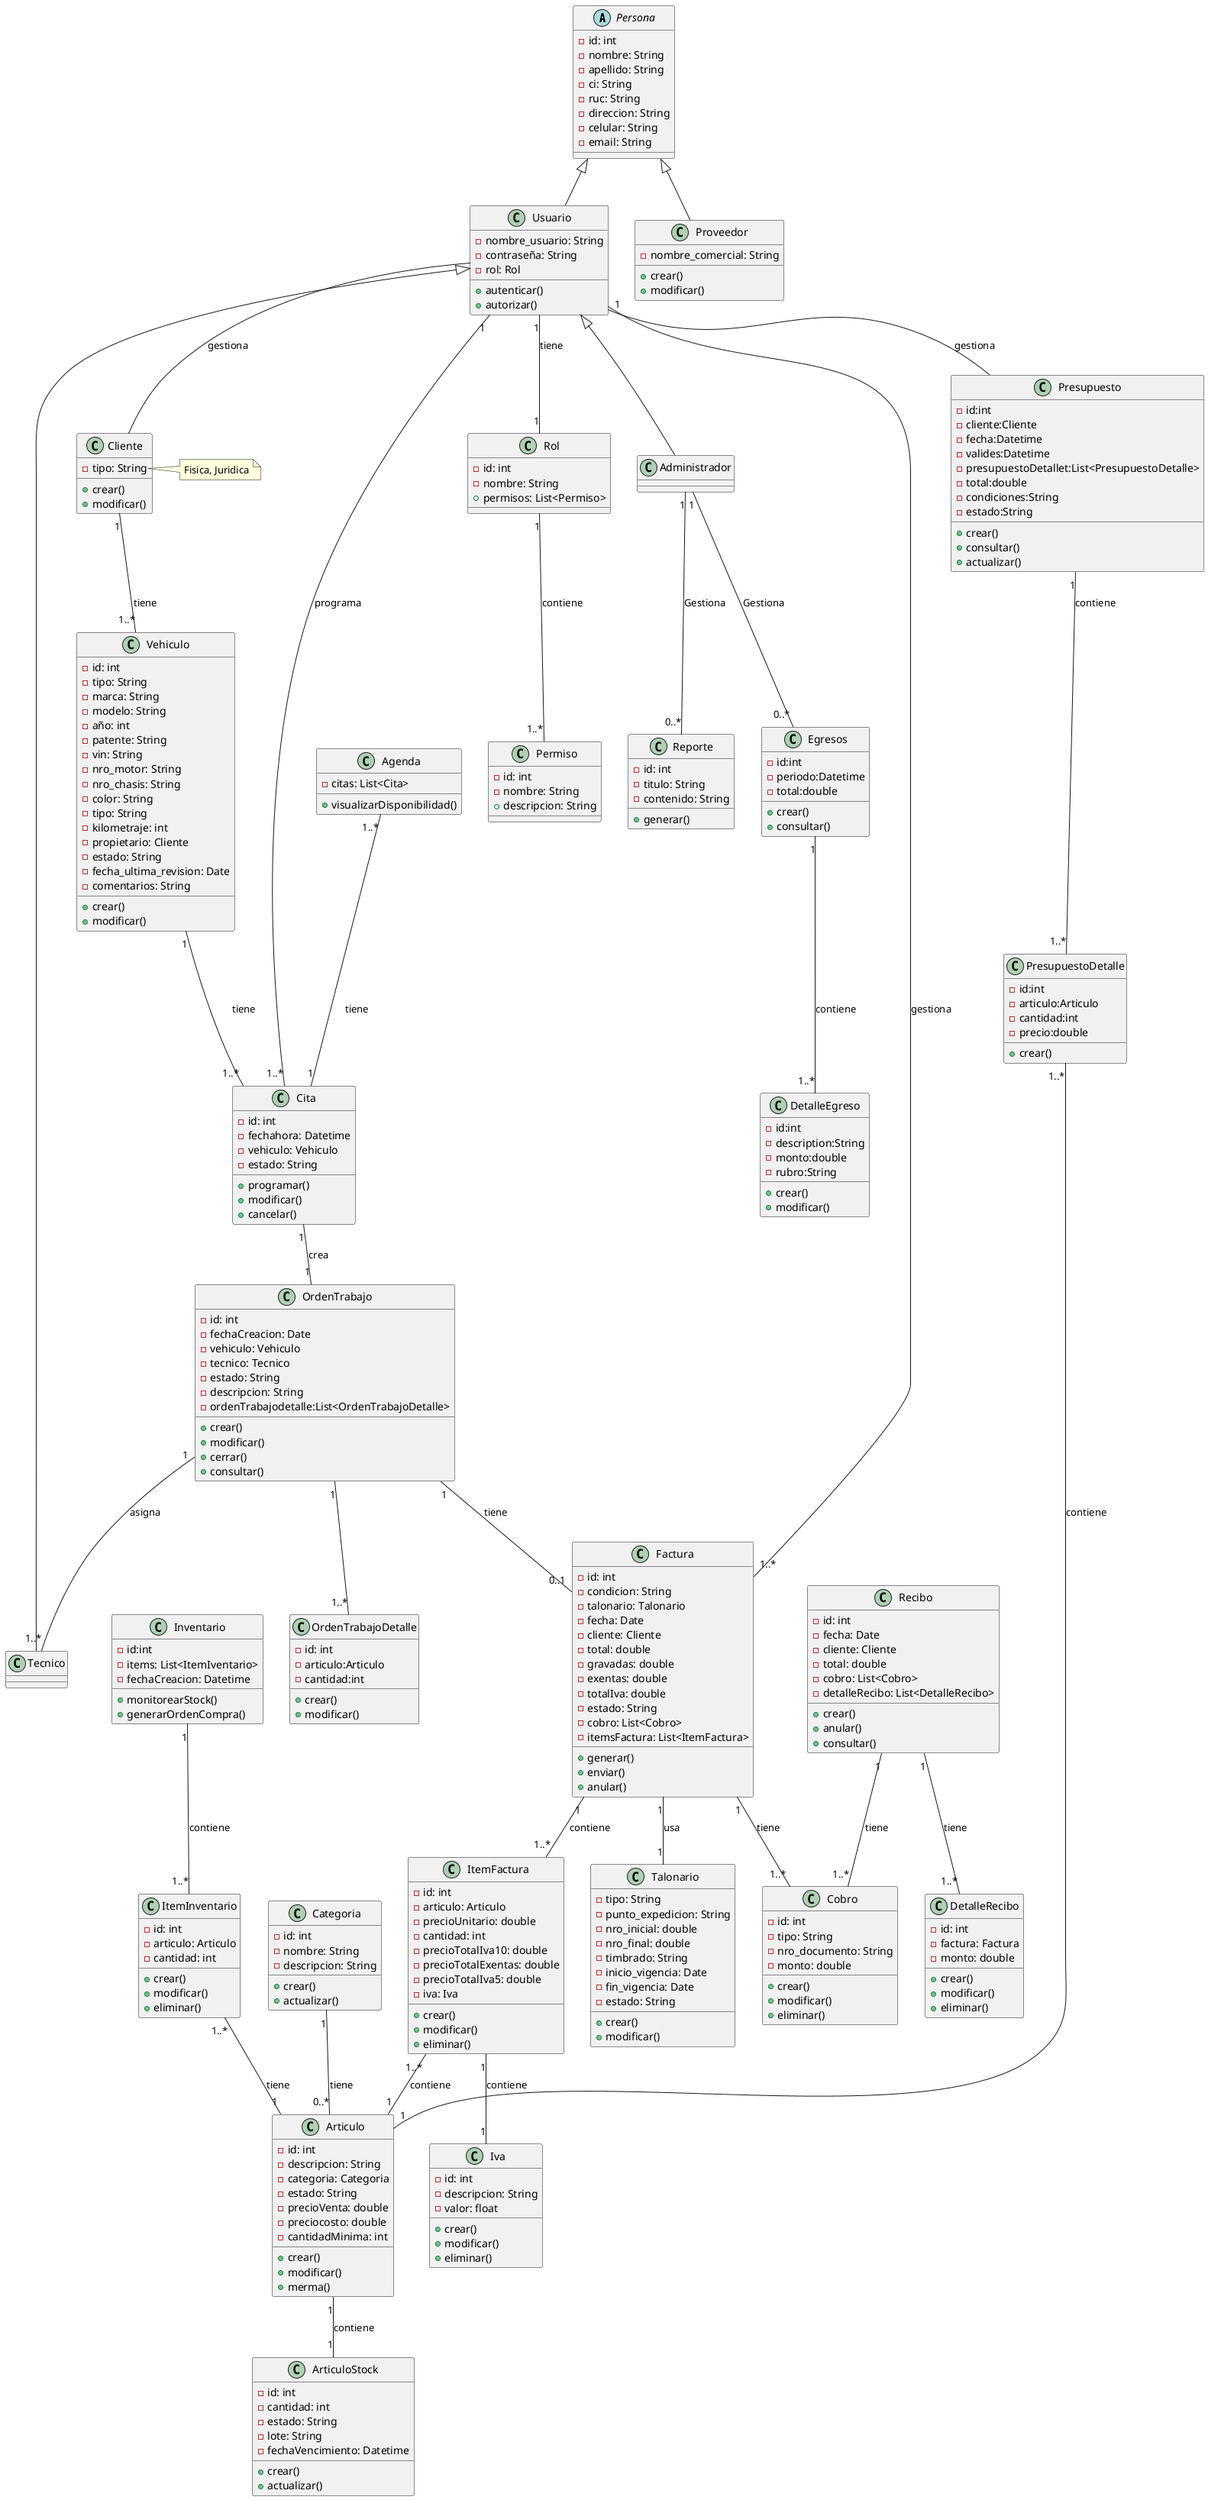 @startuml diagrama_clases

abstract class Persona{
    -id: int
    -nombre: String
    -apellido: String
    -ci: String
    -ruc: String
    -direccion: String
    -celular: String
    -email: String
}

' Definición de roles de usuario
class Usuario extends Persona {
    -nombre_usuario: String
    -contraseña: String
    -rol: Rol
    +autenticar()
    +autorizar()
}

class Rol {
    -id: int
    -nombre: String
    +permisos: List<Permiso>
}

class Permiso {
    -id: int
    -nombre: String
    +descripcion: String
}

class Administrador extends Usuario

class Tecnico extends Usuario

class Proveedor extends Persona {
    -nombre_comercial: String
    +crear()
    +modificar()
}

class Cliente{
    -tipo: String
    +crear()
    +modificar()
}
note right of Cliente::tipo
    Fisica, Juridica
end note

' Programación y modificación de citas en línea
class Cita {
    -id: int
    -fechahora: Datetime
    -vehiculo: Vehiculo
    -estado: String
    +programar()
    +modificar()
    +cancelar()
}

class Agenda {
    -citas: List<Cita>
    +visualizarDisponibilidad()
}

' Automatización de órdenes de trabajo
class OrdenTrabajo {
    -id: int
    -fechaCreacion: Date
    -vehiculo: Vehiculo
    -tecnico: Tecnico
    -estado: String
    -descripcion: String
    -ordenTrabajodetalle:List<OrdenTrabajoDetalle>
    +crear()
    +modificar()
    +cerrar()
    +consultar()
}

class OrdenTrabajoDetalle{
    -id: int
    -articulo:Articulo
    -cantidad:int
    +crear()
    +modificar()
}

class Factura {
    -id: int
    -condicion: String
    -talonario: Talonario
    -fecha: Date
    -cliente: Cliente
    -total: double
    -gravadas: double
    -exentas: double
    -totalIva: double
    -estado: String
    -cobro: List<Cobro>
    -itemsFactura: List<ItemFactura>
    +generar()
    +enviar()
    +anular()
}

class ItemFactura {
    -id: int
    -articulo: Articulo
    -precioUnitario: double
    -cantidad: int
    -precioTotalIva10: double
    -precioTotalExentas: double
    -precioTotalIva5: double
    -iva: Iva
    +crear()
    +modificar()
    +eliminar()
}

class Iva {
    -id: int
    -descripcion: String
    -valor: float
    +crear()
    +modificar()
    +eliminar()
}

class Talonario {
    -tipo: String
    -punto_expedicion: String
    -nro_inicial: double
    -nro_final: double
    -timbrado: String
    -inicio_vigencia: Date
    -fin_vigencia: Date
    -estado: String
    +crear()
    +modificar()
}

' Gestión de inventario
class Inventario {
    -id:int
    -items: List<ItemIventario>
    -fechaCreacion: Datetime
    +monitorearStock()
    +generarOrdenCompra()
}

class ItemInventario {
    -id: int
    -articulo: Articulo
    -cantidad: int
    +crear()
    +modificar()
    +eliminar()
}

class ArticuloStock{
    -id: int
    -cantidad: int
    -estado: String
    -lote: String
    -fechaVencimiento: Datetime
    +crear()
    +actualizar()
}

class Categoria{
    -id: int
    -nombre: String
    -descripcion: String
    +crear()
    +actualizar()
}

class Articulo {
    -id: int
    -descripcion: String
    -categoria: Categoria
    -estado: String
    -precioVenta: double
    -preciocosto: double
    -cantidadMinima: int
    +crear()
    +modificar()
    +merma()
}

' Gestión de feedback del cliente
/'class Feedback {
    -id: int
    -cliente: Cliente
    -comentario: String
    -calificacion: int
    -fechaHora: Datetime
    +gestionar()
}'/

/'class Encuesta {
    -id: int
    -preguntas: List<String>
    -respuestas: List<String>
    +enviar()
}'/

' Cumplimiento de normativas
/'class Normativa {
    +id: int
    +descripcion: String
    +documentar()
}'/

/'class Residuo {
    +id: int
    +tipo: String
    +cantidad: double
    +gestionar()
}'/

' Dashboards y reportes
/'class Dashboard {
    -widgets: List<Widget>
    +visualizar()
}'/

class Reporte {
    -id: int
    -titulo: String
    -contenido: String
    +generar()
}

' Seguimiento de calidad de servicio
/'class ControlCalidad {
    +id: int
    +inspecciones: List<Inspeccion>
    +registrar()
}'/

/'class Inspeccion {
    -id: int
    -fecha: Date
    -detalles: String
    -ordenTrabajo: OrdenTrabajo
    +consultar()
}'/

class Presupuesto{
    -id:int
    -cliente:Cliente
    -fecha:Datetime
    -valides:Datetime
    -presupuestoDetallet:List<PresupuestoDetalle>
    -total:double
    -condiciones:String
    -estado:String
    +crear()
    +consultar()
    +actualizar()
}

class PresupuestoDetalle{
    -id:int
    -articulo:Articulo
    -cantidad:int
    -precio:double
    +crear()
}

class Egresos{
    -id:int
    -periodo:Datetime
    -total:double
    +crear()
    +consultar()
}

class DetalleEgreso{
    -id:int
    -description:String
    -monto:double
    -rubro:String
    +crear()
    +modificar()
}

class Vehiculo {
    -id: int
    -tipo: String
    -marca: String
    -modelo: String
    -año: int
    -patente: String
    -vin: String
    -nro_motor: String
    -nro_chasis: String
    -color: String
    -tipo: String
    -kilometraje: int
    -propietario: Cliente
    -estado: String
    -fecha_ultima_revision: Date
    -comentarios: String
    +crear()
    +modificar()
}

class Recibo {
    -id: int
    -fecha: Date
    -cliente: Cliente
    -total: double
    -cobro: List<Cobro>
    -detalleRecibo: List<DetalleRecibo>
    +crear()
    +anular()
    +consultar()
}

class DetalleRecibo {
    -id: int
    -factura: Factura
    -monto: double
    +crear()
    +modificar()
    +eliminar()
}

class Cobro {
    -id: int
    -tipo: String
    -nro_documento: String
    -monto: double
    +crear()
    +modificar()
    +eliminar()
}

' Relaciones
Rol "1" -- "1..*" Permiso: contiene
Usuario "1" -- "1" Rol: tiene
Usuario  --  Cliente: gestiona
Usuario "1" -- "1..*" Cita: programa
Usuario "1" -- "1..*" Factura: gestiona
Usuario  --  Presupuesto: gestiona
'Cliente "1" -- "1..*" Feedback: proporciona
'Cliente "1" -- "1..*" OrdenTrabajo: solicita
Cliente "1" -- "1..*" Vehiculo: tiene
Vehiculo "1" -- "1..*" Cita: tiene
OrdenTrabajo "1" -- "1..*" Tecnico: asigna
OrdenTrabajo "1" -- "0..1" Factura: tiene
Factura "1" -- "1" Talonario: usa
Factura "1" -- "1..*" ItemFactura: contiene
ItemFactura "1..*" -- "1" Articulo: contiene
ItemFactura "1" -- "1" Iva: contiene
Cita "1" -- "1" OrdenTrabajo: crea
Inventario "1" -- "1..*" ItemInventario: contiene
'Residuo "1" -- "1" Normativa: cumple
'Dashboard "1" -- "0..*" Reporte: genera
'ControlCalidad "1" -- "0..*" Inspeccion: registra
'Inspeccion "1" -- "1" OrdenTrabajo
Articulo "1" -- "1" ArticuloStock: contiene
Presupuesto "1" -- "1..*" PresupuestoDetalle: contiene
PresupuestoDetalle "1..*" -- "1" Articulo: contiene
Egresos "1" -- "1..*"DetalleEgreso: contiene
Categoria "1" -- "0..*"Articulo: tiene
ItemInventario "1..*" -- "1" Articulo: tiene
OrdenTrabajo "1" -- "1..*" OrdenTrabajoDetalle
Agenda "1..*" -- "1" Cita: tiene
Recibo "1" -- "1..*" DetalleRecibo: tiene
Factura "1" -- "1..*" Cobro: tiene
Recibo "1" -- "1..*" Cobro: tiene
Administrador "1" -- "0..*" Reporte: Gestiona
Administrador "1" -- "0..*" Egresos: Gestiona
@enduml

/' Estuve modificando algunas cosas:
Creo que podriamos dejar de usar las siguientes clases, decime que opinas
- Agenda -> manejarnos solo con citas 
- Normativas -> creo que eso escapa ya al sistema en si
- ControlCalidad -> Basteria creo, con tener un campo "aceptadoCliente" en ördenTrabajo" capaz
- Residuos -> esta clase no me queda muy claro su funcion

Aparte agregar las clases de:
- Vehiculo -> Su relacion
- y alguna otra mas que tengas en mente'/
